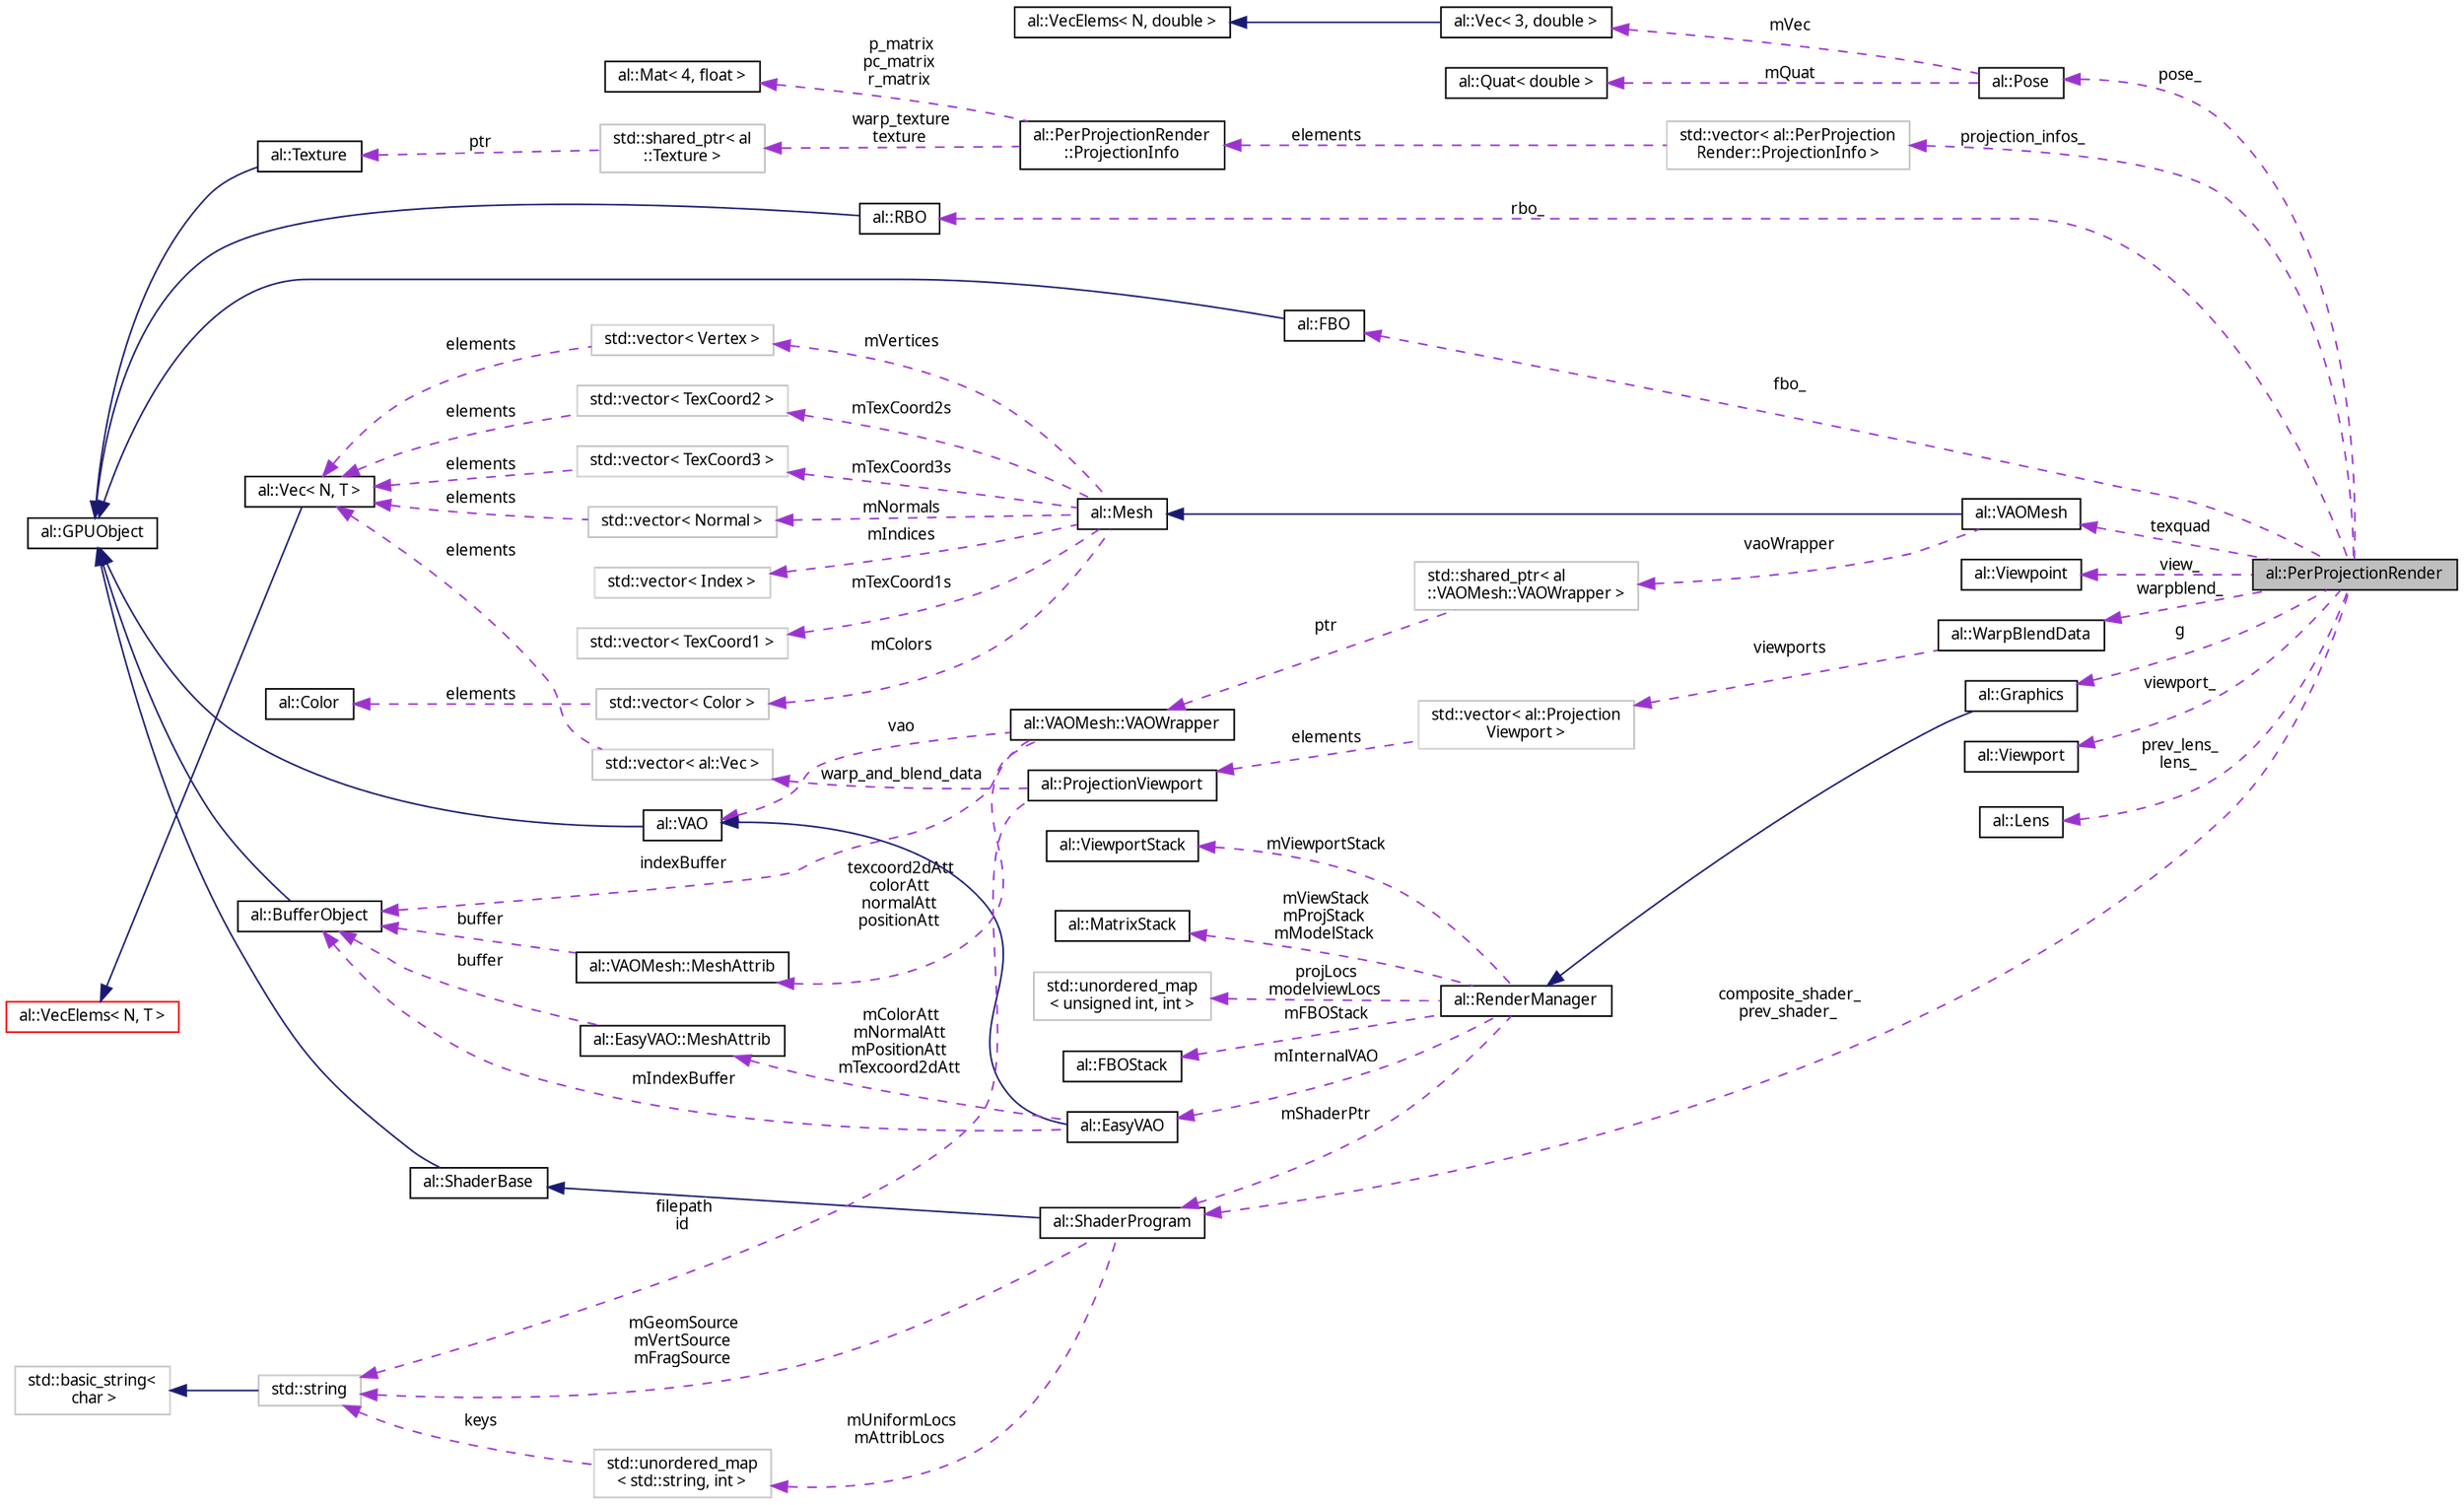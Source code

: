 digraph "al::PerProjectionRender"
{
 // LATEX_PDF_SIZE
  bgcolor="transparent";
  edge [fontname="FreeSans.ttf",fontsize="10",labelfontname="FreeSans.ttf",labelfontsize="10"];
  node [fontname="FreeSans.ttf",fontsize="10",shape=record];
  rankdir="LR";
  Node1 [label="al::PerProjectionRender",height=0.2,width=0.4,color="black", fillcolor="grey75", style="filled", fontcolor="black",tooltip=" "];
  Node2 -> Node1 [dir="back",color="darkorchid3",fontsize="10",style="dashed",label=" projection_infos_" ,fontname="FreeSans.ttf"];
  Node2 [label="std::vector\< al::PerProjection\lRender::ProjectionInfo \>",height=0.2,width=0.4,color="grey75",tooltip=" "];
  Node3 -> Node2 [dir="back",color="darkorchid3",fontsize="10",style="dashed",label=" elements" ,fontname="FreeSans.ttf"];
  Node3 [label="al::PerProjectionRender\l::ProjectionInfo",height=0.2,width=0.4,color="black",URL="$structal_1_1_per_projection_render_1_1_projection_info.html",tooltip=" "];
  Node4 -> Node3 [dir="back",color="darkorchid3",fontsize="10",style="dashed",label=" warp_texture\ntexture" ,fontname="FreeSans.ttf"];
  Node4 [label="std::shared_ptr\< al\l::Texture \>",height=0.2,width=0.4,color="grey75",tooltip=" "];
  Node5 -> Node4 [dir="back",color="darkorchid3",fontsize="10",style="dashed",label=" ptr" ,fontname="FreeSans.ttf"];
  Node5 [label="al::Texture",height=0.2,width=0.4,color="black",URL="$classal_1_1_texture.html",tooltip=" "];
  Node6 -> Node5 [dir="back",color="midnightblue",fontsize="10",style="solid",fontname="FreeSans.ttf"];
  Node6 [label="al::GPUObject",height=0.2,width=0.4,color="black",URL="$classal_1_1_g_p_u_object.html",tooltip=" "];
  Node7 -> Node3 [dir="back",color="darkorchid3",fontsize="10",style="dashed",label=" p_matrix\npc_matrix\nr_matrix" ,fontname="FreeSans.ttf"];
  Node7 [label="al::Mat\< 4, float \>",height=0.2,width=0.4,color="black",URL="$classal_1_1_mat.html",tooltip=" "];
  Node8 -> Node1 [dir="back",color="darkorchid3",fontsize="10",style="dashed",label=" pose_" ,fontname="FreeSans.ttf"];
  Node8 [label="al::Pose",height=0.2,width=0.4,color="black",URL="$classal_1_1_pose.html",tooltip="A local coordinate frame."];
  Node9 -> Node8 [dir="back",color="darkorchid3",fontsize="10",style="dashed",label=" mVec" ,fontname="FreeSans.ttf"];
  Node9 [label="al::Vec\< 3, double \>",height=0.2,width=0.4,color="black",URL="$classal_1_1_vec.html",tooltip=" "];
  Node10 -> Node9 [dir="back",color="midnightblue",fontsize="10",style="solid",fontname="FreeSans.ttf"];
  Node10 [label="al::VecElems\< N, double \>",height=0.2,width=0.4,color="black",URL="$structal_1_1_vec_elems.html",tooltip=" "];
  Node11 -> Node8 [dir="back",color="darkorchid3",fontsize="10",style="dashed",label=" mQuat" ,fontname="FreeSans.ttf"];
  Node11 [label="al::Quat\< double \>",height=0.2,width=0.4,color="black",URL="$classal_1_1_quat.html",tooltip=" "];
  Node12 -> Node1 [dir="back",color="darkorchid3",fontsize="10",style="dashed",label=" texquad" ,fontname="FreeSans.ttf"];
  Node12 [label="al::VAOMesh",height=0.2,width=0.4,color="black",URL="$classal_1_1_v_a_o_mesh.html",tooltip=" "];
  Node13 -> Node12 [dir="back",color="midnightblue",fontsize="10",style="solid",fontname="FreeSans.ttf"];
  Node13 [label="al::Mesh",height=0.2,width=0.4,color="black",URL="$classal_1_1_mesh.html",tooltip="Stores buffers related to rendering graphical objects."];
  Node14 -> Node13 [dir="back",color="darkorchid3",fontsize="10",style="dashed",label=" mTexCoord2s" ,fontname="FreeSans.ttf"];
  Node14 [label="std::vector\< TexCoord2 \>",height=0.2,width=0.4,color="grey75",tooltip=" "];
  Node15 -> Node14 [dir="back",color="darkorchid3",fontsize="10",style="dashed",label=" elements" ,fontname="FreeSans.ttf"];
  Node15 [label="al::Vec\< N, T \>",height=0.2,width=0.4,color="black",URL="$classal_1_1_vec.html",tooltip="Fixed-size n-vector."];
  Node16 -> Node15 [dir="back",color="midnightblue",fontsize="10",style="solid",fontname="FreeSans.ttf"];
  Node16 [label="al::VecElems\< N, T \>",height=0.2,width=0.4,color="red",URL="$structal_1_1_vec_elems.html",tooltip=" "];
  Node18 -> Node13 [dir="back",color="darkorchid3",fontsize="10",style="dashed",label=" mTexCoord3s" ,fontname="FreeSans.ttf"];
  Node18 [label="std::vector\< TexCoord3 \>",height=0.2,width=0.4,color="grey75",tooltip=" "];
  Node15 -> Node18 [dir="back",color="darkorchid3",fontsize="10",style="dashed",label=" elements" ,fontname="FreeSans.ttf"];
  Node19 -> Node13 [dir="back",color="darkorchid3",fontsize="10",style="dashed",label=" mNormals" ,fontname="FreeSans.ttf"];
  Node19 [label="std::vector\< Normal \>",height=0.2,width=0.4,color="grey75",tooltip=" "];
  Node15 -> Node19 [dir="back",color="darkorchid3",fontsize="10",style="dashed",label=" elements" ,fontname="FreeSans.ttf"];
  Node20 -> Node13 [dir="back",color="darkorchid3",fontsize="10",style="dashed",label=" mColors" ,fontname="FreeSans.ttf"];
  Node20 [label="std::vector\< Color \>",height=0.2,width=0.4,color="grey75",tooltip=" "];
  Node21 -> Node20 [dir="back",color="darkorchid3",fontsize="10",style="dashed",label=" elements" ,fontname="FreeSans.ttf"];
  Node21 [label="al::Color",height=0.2,width=0.4,color="black",URL="$structal_1_1_color.html",tooltip=" "];
  Node22 -> Node13 [dir="back",color="darkorchid3",fontsize="10",style="dashed",label=" mIndices" ,fontname="FreeSans.ttf"];
  Node22 [label="std::vector\< Index \>",height=0.2,width=0.4,color="grey75",tooltip=" "];
  Node23 -> Node13 [dir="back",color="darkorchid3",fontsize="10",style="dashed",label=" mTexCoord1s" ,fontname="FreeSans.ttf"];
  Node23 [label="std::vector\< TexCoord1 \>",height=0.2,width=0.4,color="grey75",tooltip=" "];
  Node24 -> Node13 [dir="back",color="darkorchid3",fontsize="10",style="dashed",label=" mVertices" ,fontname="FreeSans.ttf"];
  Node24 [label="std::vector\< Vertex \>",height=0.2,width=0.4,color="grey75",tooltip=" "];
  Node15 -> Node24 [dir="back",color="darkorchid3",fontsize="10",style="dashed",label=" elements" ,fontname="FreeSans.ttf"];
  Node25 -> Node12 [dir="back",color="darkorchid3",fontsize="10",style="dashed",label=" vaoWrapper" ,fontname="FreeSans.ttf"];
  Node25 [label="std::shared_ptr\< al\l::VAOMesh::VAOWrapper \>",height=0.2,width=0.4,color="grey75",tooltip=" "];
  Node26 -> Node25 [dir="back",color="darkorchid3",fontsize="10",style="dashed",label=" ptr" ,fontname="FreeSans.ttf"];
  Node26 [label="al::VAOMesh::VAOWrapper",height=0.2,width=0.4,color="black",URL="$structal_1_1_v_a_o_mesh_1_1_v_a_o_wrapper.html",tooltip=" "];
  Node27 -> Node26 [dir="back",color="darkorchid3",fontsize="10",style="dashed",label=" texcoord2dAtt\ncolorAtt\nnormalAtt\npositionAtt" ,fontname="FreeSans.ttf"];
  Node27 [label="al::VAOMesh::MeshAttrib",height=0.2,width=0.4,color="black",URL="$structal_1_1_v_a_o_mesh_1_1_mesh_attrib.html",tooltip=" "];
  Node28 -> Node27 [dir="back",color="darkorchid3",fontsize="10",style="dashed",label=" buffer" ,fontname="FreeSans.ttf"];
  Node28 [label="al::BufferObject",height=0.2,width=0.4,color="black",URL="$classal_1_1_buffer_object.html",tooltip=" "];
  Node6 -> Node28 [dir="back",color="midnightblue",fontsize="10",style="solid",fontname="FreeSans.ttf"];
  Node28 -> Node26 [dir="back",color="darkorchid3",fontsize="10",style="dashed",label=" indexBuffer" ,fontname="FreeSans.ttf"];
  Node29 -> Node26 [dir="back",color="darkorchid3",fontsize="10",style="dashed",label=" vao" ,fontname="FreeSans.ttf"];
  Node29 [label="al::VAO",height=0.2,width=0.4,color="black",URL="$classal_1_1_v_a_o.html",tooltip=" "];
  Node6 -> Node29 [dir="back",color="midnightblue",fontsize="10",style="solid",fontname="FreeSans.ttf"];
  Node30 -> Node1 [dir="back",color="darkorchid3",fontsize="10",style="dashed",label=" g" ,fontname="FreeSans.ttf"];
  Node30 [label="al::Graphics",height=0.2,width=0.4,color="black",URL="$classal_1_1_graphics.html",tooltip=" "];
  Node31 -> Node30 [dir="back",color="midnightblue",fontsize="10",style="solid",fontname="FreeSans.ttf"];
  Node31 [label="al::RenderManager",height=0.2,width=0.4,color="black",URL="$classal_1_1_render_manager.html",tooltip=" "];
  Node32 -> Node31 [dir="back",color="darkorchid3",fontsize="10",style="dashed",label=" mViewportStack" ,fontname="FreeSans.ttf"];
  Node32 [label="al::ViewportStack",height=0.2,width=0.4,color="black",URL="$classal_1_1_viewport_stack.html",tooltip=" "];
  Node33 -> Node31 [dir="back",color="darkorchid3",fontsize="10",style="dashed",label=" mInternalVAO" ,fontname="FreeSans.ttf"];
  Node33 [label="al::EasyVAO",height=0.2,width=0.4,color="black",URL="$structal_1_1_easy_v_a_o.html",tooltip=" "];
  Node29 -> Node33 [dir="back",color="midnightblue",fontsize="10",style="solid",fontname="FreeSans.ttf"];
  Node28 -> Node33 [dir="back",color="darkorchid3",fontsize="10",style="dashed",label=" mIndexBuffer" ,fontname="FreeSans.ttf"];
  Node34 -> Node33 [dir="back",color="darkorchid3",fontsize="10",style="dashed",label=" mColorAtt\nmNormalAtt\nmPositionAtt\nmTexcoord2dAtt" ,fontname="FreeSans.ttf"];
  Node34 [label="al::EasyVAO::MeshAttrib",height=0.2,width=0.4,color="black",URL="$structal_1_1_easy_v_a_o_1_1_mesh_attrib.html",tooltip=" "];
  Node28 -> Node34 [dir="back",color="darkorchid3",fontsize="10",style="dashed",label=" buffer" ,fontname="FreeSans.ttf"];
  Node35 -> Node31 [dir="back",color="darkorchid3",fontsize="10",style="dashed",label=" mViewStack\nmProjStack\nmModelStack" ,fontname="FreeSans.ttf"];
  Node35 [label="al::MatrixStack",height=0.2,width=0.4,color="black",URL="$classal_1_1_matrix_stack.html",tooltip=" "];
  Node36 -> Node31 [dir="back",color="darkorchid3",fontsize="10",style="dashed",label=" projLocs\nmodelviewLocs" ,fontname="FreeSans.ttf"];
  Node36 [label="std::unordered_map\l\< unsigned int, int \>",height=0.2,width=0.4,color="grey75",tooltip=" "];
  Node37 -> Node31 [dir="back",color="darkorchid3",fontsize="10",style="dashed",label=" mFBOStack" ,fontname="FreeSans.ttf"];
  Node37 [label="al::FBOStack",height=0.2,width=0.4,color="black",URL="$classal_1_1_f_b_o_stack.html",tooltip=" "];
  Node38 -> Node31 [dir="back",color="darkorchid3",fontsize="10",style="dashed",label=" mShaderPtr" ,fontname="FreeSans.ttf"];
  Node38 [label="al::ShaderProgram",height=0.2,width=0.4,color="black",URL="$classal_1_1_shader_program.html",tooltip="Shader program object."];
  Node39 -> Node38 [dir="back",color="midnightblue",fontsize="10",style="solid",fontname="FreeSans.ttf"];
  Node39 [label="al::ShaderBase",height=0.2,width=0.4,color="black",URL="$classal_1_1_shader_base.html",tooltip=" "];
  Node6 -> Node39 [dir="back",color="midnightblue",fontsize="10",style="solid",fontname="FreeSans.ttf"];
  Node40 -> Node38 [dir="back",color="darkorchid3",fontsize="10",style="dashed",label=" mUniformLocs\nmAttribLocs" ,fontname="FreeSans.ttf"];
  Node40 [label="std::unordered_map\l\< std::string, int \>",height=0.2,width=0.4,color="grey75",tooltip=" "];
  Node41 -> Node40 [dir="back",color="darkorchid3",fontsize="10",style="dashed",label=" keys" ,fontname="FreeSans.ttf"];
  Node41 [label="std::string",height=0.2,width=0.4,color="grey75",tooltip="STL class."];
  Node42 -> Node41 [dir="back",color="midnightblue",fontsize="10",style="solid",fontname="FreeSans.ttf"];
  Node42 [label="std::basic_string\<\l char \>",height=0.2,width=0.4,color="grey75",tooltip="STL class."];
  Node41 -> Node38 [dir="back",color="darkorchid3",fontsize="10",style="dashed",label=" mGeomSource\nmVertSource\nmFragSource" ,fontname="FreeSans.ttf"];
  Node43 -> Node1 [dir="back",color="darkorchid3",fontsize="10",style="dashed",label=" view_" ,fontname="FreeSans.ttf"];
  Node43 [label="al::Viewpoint",height=0.2,width=0.4,color="black",URL="$classal_1_1_viewpoint.html",tooltip="Viewpoint within a scene."];
  Node44 -> Node1 [dir="back",color="darkorchid3",fontsize="10",style="dashed",label=" warpblend_" ,fontname="FreeSans.ttf"];
  Node44 [label="al::WarpBlendData",height=0.2,width=0.4,color="black",URL="$classal_1_1_warp_blend_data.html",tooltip=" "];
  Node45 -> Node44 [dir="back",color="darkorchid3",fontsize="10",style="dashed",label=" viewports" ,fontname="FreeSans.ttf"];
  Node45 [label="std::vector\< al::Projection\lViewport \>",height=0.2,width=0.4,color="grey75",tooltip=" "];
  Node46 -> Node45 [dir="back",color="darkorchid3",fontsize="10",style="dashed",label=" elements" ,fontname="FreeSans.ttf"];
  Node46 [label="al::ProjectionViewport",height=0.2,width=0.4,color="black",URL="$classal_1_1_projection_viewport.html",tooltip=" "];
  Node47 -> Node46 [dir="back",color="darkorchid3",fontsize="10",style="dashed",label=" warp_and_blend_data" ,fontname="FreeSans.ttf"];
  Node47 [label="std::vector\< al::Vec \>",height=0.2,width=0.4,color="grey75",tooltip=" "];
  Node15 -> Node47 [dir="back",color="darkorchid3",fontsize="10",style="dashed",label=" elements" ,fontname="FreeSans.ttf"];
  Node41 -> Node46 [dir="back",color="darkorchid3",fontsize="10",style="dashed",label=" filepath\nid" ,fontname="FreeSans.ttf"];
  Node48 -> Node1 [dir="back",color="darkorchid3",fontsize="10",style="dashed",label=" rbo_" ,fontname="FreeSans.ttf"];
  Node48 [label="al::RBO",height=0.2,width=0.4,color="black",URL="$classal_1_1_r_b_o.html",tooltip="Render buffer object."];
  Node6 -> Node48 [dir="back",color="midnightblue",fontsize="10",style="solid",fontname="FreeSans.ttf"];
  Node49 -> Node1 [dir="back",color="darkorchid3",fontsize="10",style="dashed",label=" viewport_" ,fontname="FreeSans.ttf"];
  Node49 [label="al::Viewport",height=0.2,width=0.4,color="black",URL="$structal_1_1_viewport.html",tooltip=" "];
  Node50 -> Node1 [dir="back",color="darkorchid3",fontsize="10",style="dashed",label=" prev_lens_\nlens_" ,fontname="FreeSans.ttf"];
  Node50 [label="al::Lens",height=0.2,width=0.4,color="black",URL="$classal_1_1_lens.html",tooltip=" "];
  Node38 -> Node1 [dir="back",color="darkorchid3",fontsize="10",style="dashed",label=" composite_shader_\nprev_shader_" ,fontname="FreeSans.ttf"];
  Node51 -> Node1 [dir="back",color="darkorchid3",fontsize="10",style="dashed",label=" fbo_" ,fontname="FreeSans.ttf"];
  Node51 [label="al::FBO",height=0.2,width=0.4,color="black",URL="$classal_1_1_f_b_o.html",tooltip="Frame buffer object."];
  Node6 -> Node51 [dir="back",color="midnightblue",fontsize="10",style="solid",fontname="FreeSans.ttf"];
}
